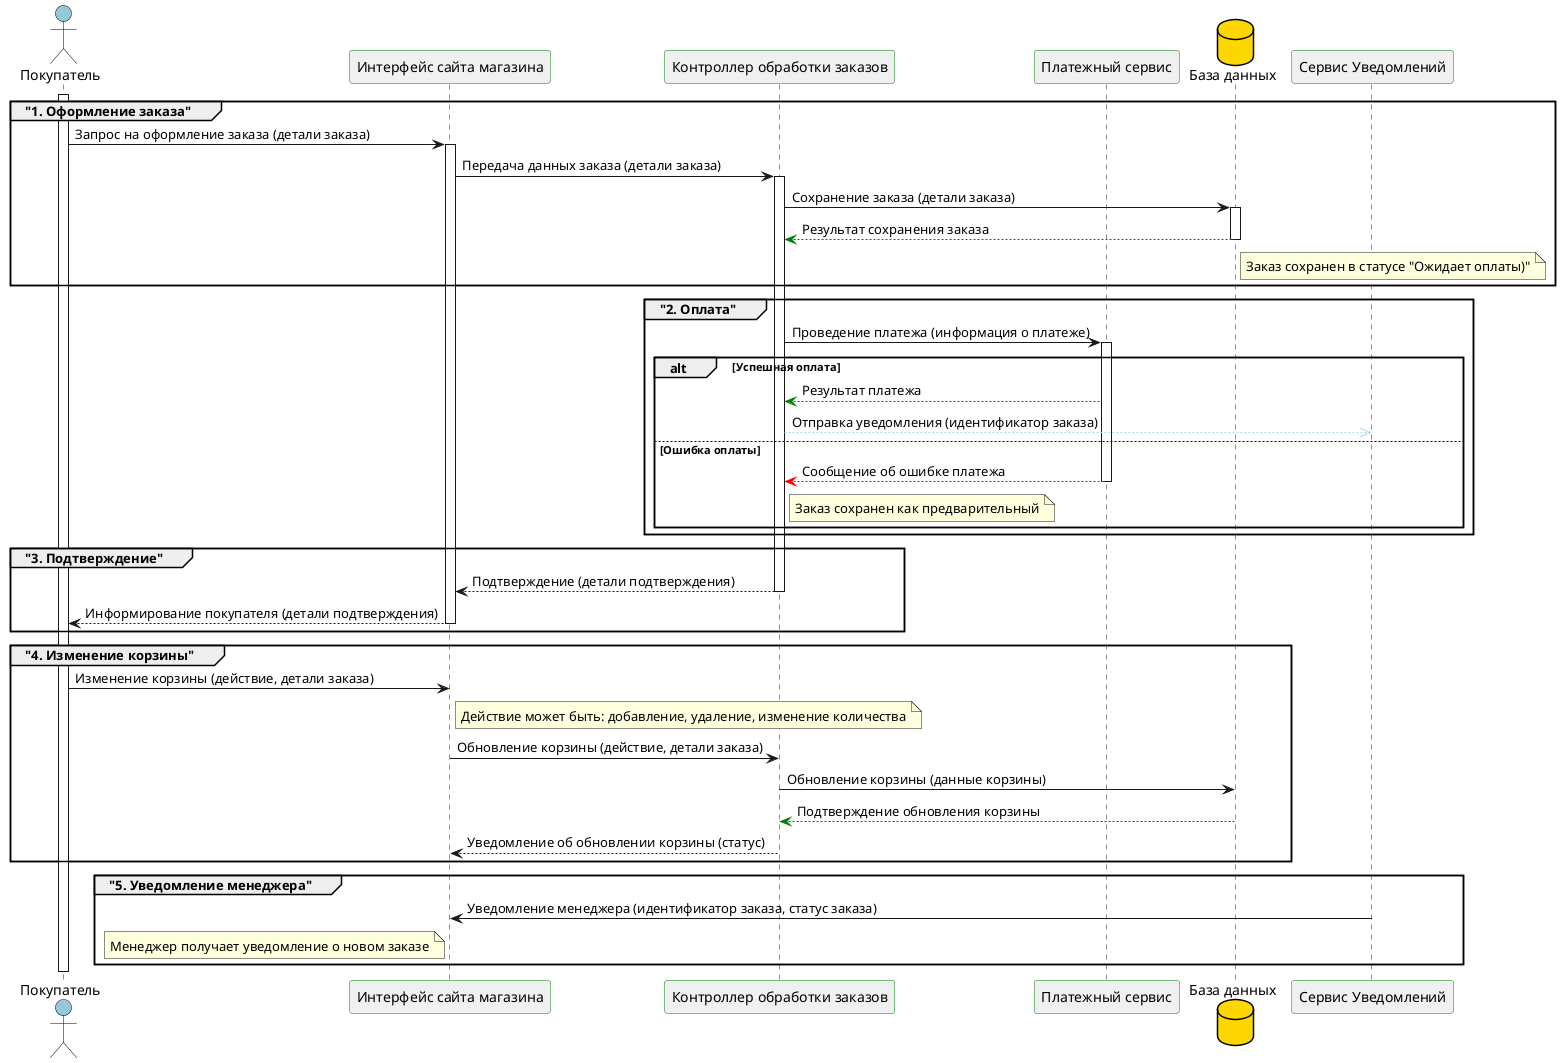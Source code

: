 @startuml
skinparam actor {
BackgroundColor #95C8D8
BorderColor Black
}
skinparam participant {
BackgroundColor #F0F0F0 
BorderColor Green
}
skinparam database {
BackgroundColor #FFD700
BorderColor Black
}
skinparam sequenceMessageAlign left
actor Покупатель  as C 
participant "Интерфейс сайта магазина" as UI
participant "Контроллер обработки заказов" as OC
participant "Платежный сервис" as PS
database "База данных" as DB
participant "Сервис Уведомлений" as NS
activate C
group "1. Оформление заказа"
    C-> UI: Запрос на оформление заказа (детали заказа)
    activate UI
    UI-> OC: Передача данных заказа (детали заказа)
    activate OC
    OC -> DB: Сохранение заказа (детали заказа)
    activate DB
    DB -[#green]-> OC: Результат сохранения заказа
    deactivate DB
    note right of DB: Заказ сохранен в статусе "Ожидает оплаты)"
end
group "2. Оплата"
    OC -> PS: Проведение платежа (информация о платеже)
    activate PS
    alt Успешная оплата
        PS -[#green]-> OC: Результат платежа 
        OC -[#lightblue]->> NS : Отправка уведомления (идентификатор заказа)
    else Ошибка оплаты
        PS -[#red]-> OC: Сообщение об ошибке платежа
        note right of OC: Заказ сохранен как предварительный 
        deactivate PS
    end 
end 
group "3. Подтверждение"
OC --> UI: Подтверждение (детали подтверждения)
deactivate OC
UI --> C: Информирование покупателя (детали подтверждения)
deactivate UI
end
group "4. Изменение корзины"
    C-> UI: Изменение корзины (действие, детали заказа)
    note right of UI: Действие может быть: добавление, удаление, изменение количества   
    UI-> OC: Обновление корзины (действие, детали заказа)
    OC -> DB: Обновление корзины (данные корзины)
    DB -[#green]-> OC: Подтверждение обновления корзины 
    OC --> UI: Уведомление об обновлении корзины (статус)
end
group "5. Уведомление менеджера"
    NS-> UI: Уведомление менеджера (идентификатор заказа, статус заказа)
    note left of UI: Менеджер получает уведомление о новом заказе
end
deactivate C
@enduml